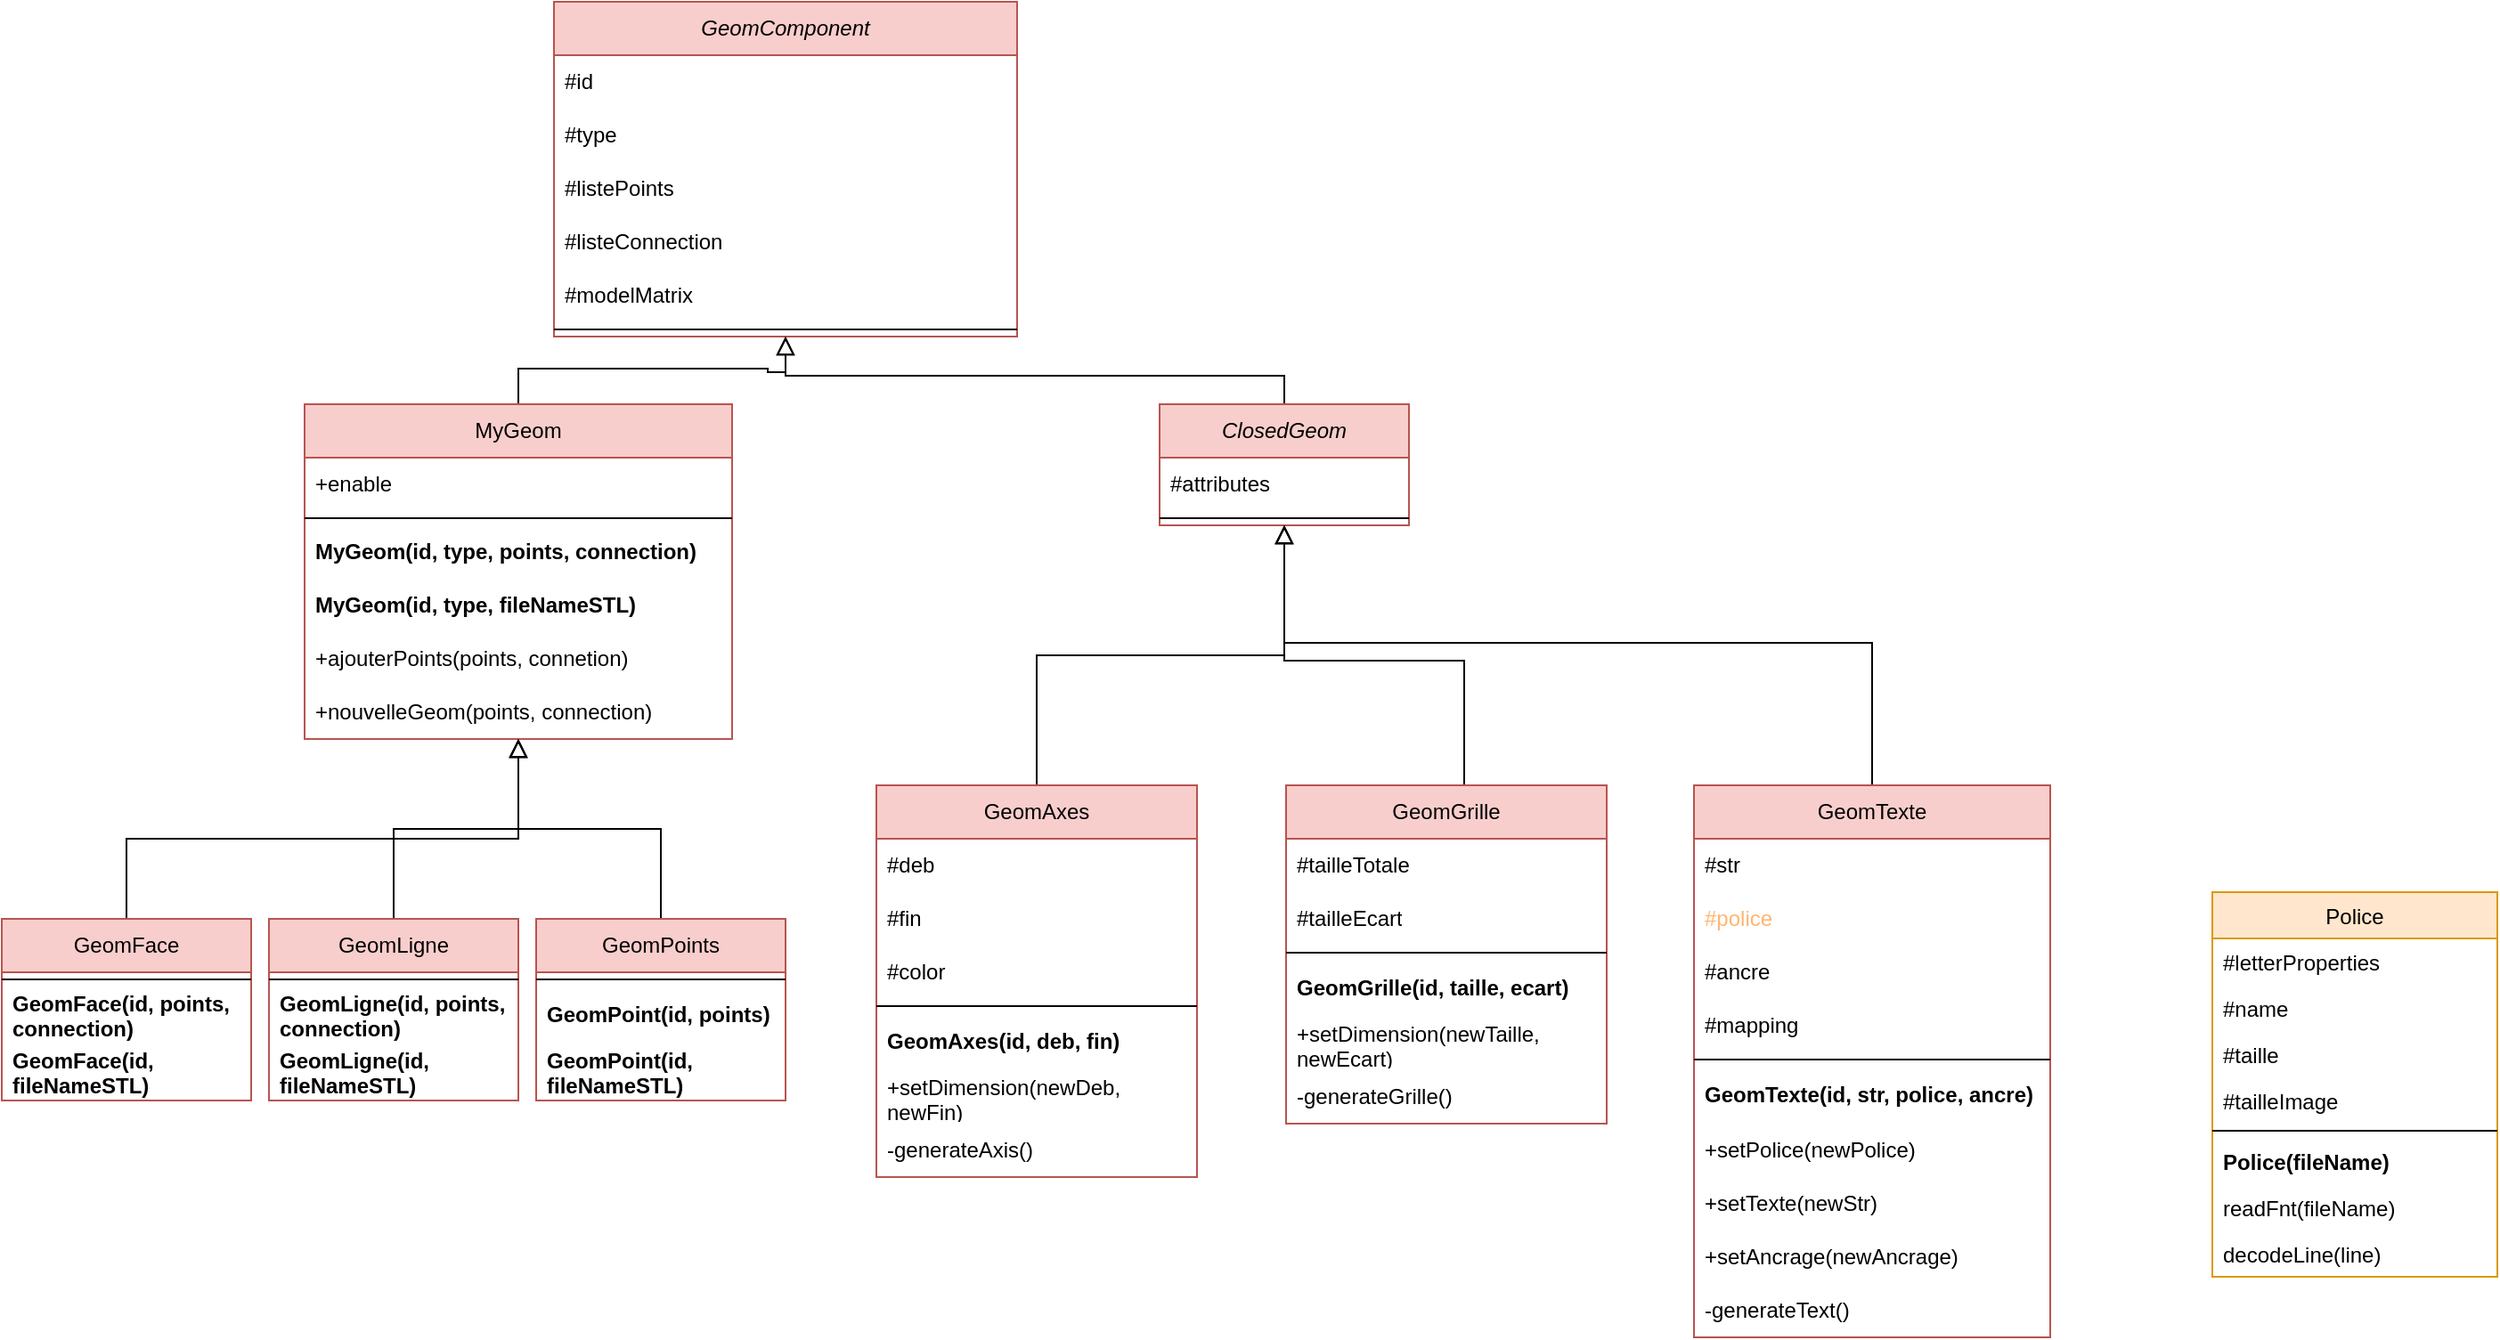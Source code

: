 <mxfile version="21.6.1" type="device">
  <diagram name="Page-1" id="yS_WpjF09PlQinqDMSA5">
    <mxGraphModel dx="1687" dy="993" grid="1" gridSize="10" guides="1" tooltips="1" connect="1" arrows="1" fold="1" page="1" pageScale="1" pageWidth="1169" pageHeight="827" math="0" shadow="0">
      <root>
        <mxCell id="0" />
        <mxCell id="1" parent="0" />
        <mxCell id="r2BFJluyy_Of8ebupzHU-2" value="&lt;i&gt;GeomComponent&lt;/i&gt;" style="swimlane;fontStyle=0;childLayout=stackLayout;horizontal=1;startSize=30;horizontalStack=0;resizeParent=1;resizeParentMax=0;resizeLast=0;collapsible=1;marginBottom=0;whiteSpace=wrap;html=1;fillColor=#f8cecc;strokeColor=#b85450;" parent="1" vertex="1">
          <mxGeometry x="329" y="30" width="260" height="188" as="geometry" />
        </mxCell>
        <mxCell id="r2BFJluyy_Of8ebupzHU-3" value="#id" style="text;align=left;verticalAlign=middle;spacingLeft=4;spacingRight=4;overflow=hidden;points=[[0,0.5],[1,0.5]];portConstraint=eastwest;rotatable=0;whiteSpace=wrap;html=1;" parent="r2BFJluyy_Of8ebupzHU-2" vertex="1">
          <mxGeometry y="30" width="260" height="30" as="geometry" />
        </mxCell>
        <mxCell id="r2BFJluyy_Of8ebupzHU-4" value="#type" style="text;align=left;verticalAlign=middle;spacingLeft=4;spacingRight=4;overflow=hidden;points=[[0,0.5],[1,0.5]];portConstraint=eastwest;rotatable=0;whiteSpace=wrap;html=1;" parent="r2BFJluyy_Of8ebupzHU-2" vertex="1">
          <mxGeometry y="60" width="260" height="30" as="geometry" />
        </mxCell>
        <mxCell id="r2BFJluyy_Of8ebupzHU-5" value="#listePoints" style="text;align=left;verticalAlign=middle;spacingLeft=4;spacingRight=4;overflow=hidden;points=[[0,0.5],[1,0.5]];portConstraint=eastwest;rotatable=0;whiteSpace=wrap;html=1;" parent="r2BFJluyy_Of8ebupzHU-2" vertex="1">
          <mxGeometry y="90" width="260" height="30" as="geometry" />
        </mxCell>
        <mxCell id="r2BFJluyy_Of8ebupzHU-6" value="#listeConnection" style="text;align=left;verticalAlign=middle;spacingLeft=4;spacingRight=4;overflow=hidden;points=[[0,0.5],[1,0.5]];portConstraint=eastwest;rotatable=0;whiteSpace=wrap;html=1;" parent="r2BFJluyy_Of8ebupzHU-2" vertex="1">
          <mxGeometry y="120" width="260" height="30" as="geometry" />
        </mxCell>
        <mxCell id="r2BFJluyy_Of8ebupzHU-7" value="#modelMatrix" style="text;align=left;verticalAlign=middle;spacingLeft=4;spacingRight=4;overflow=hidden;points=[[0,0.5],[1,0.5]];portConstraint=eastwest;rotatable=0;whiteSpace=wrap;html=1;" parent="r2BFJluyy_Of8ebupzHU-2" vertex="1">
          <mxGeometry y="150" width="260" height="30" as="geometry" />
        </mxCell>
        <mxCell id="r2BFJluyy_Of8ebupzHU-13" value="" style="line;html=1;strokeWidth=1;align=left;verticalAlign=middle;spacingTop=-1;spacingLeft=3;spacingRight=3;rotatable=0;labelPosition=right;points=[];portConstraint=eastwest;" parent="r2BFJluyy_Of8ebupzHU-2" vertex="1">
          <mxGeometry y="180" width="260" height="8" as="geometry" />
        </mxCell>
        <mxCell id="itdWGNfUH3MB75oMAnQP-39" style="edgeStyle=orthogonalEdgeStyle;rounded=0;orthogonalLoop=1;jettySize=auto;html=1;endArrow=block;endFill=0;endSize=8;" parent="1" source="r2BFJluyy_Of8ebupzHU-8" target="r2BFJluyy_Of8ebupzHU-2" edge="1">
          <mxGeometry relative="1" as="geometry" />
        </mxCell>
        <mxCell id="r2BFJluyy_Of8ebupzHU-8" value="MyGeom" style="swimlane;fontStyle=0;childLayout=stackLayout;horizontal=1;startSize=30;horizontalStack=0;resizeParent=1;resizeParentMax=0;resizeLast=0;collapsible=1;marginBottom=0;whiteSpace=wrap;html=1;swimlaneLine=1;fillColor=#f8cecc;strokeColor=#b85450;" parent="1" vertex="1">
          <mxGeometry x="189" y="256" width="240" height="188" as="geometry" />
        </mxCell>
        <mxCell id="r2BFJluyy_Of8ebupzHU-9" value="+enable" style="text;align=left;verticalAlign=middle;spacingLeft=4;spacingRight=4;overflow=hidden;points=[[0,0.5],[1,0.5]];portConstraint=eastwest;rotatable=0;whiteSpace=wrap;html=1;" parent="r2BFJluyy_Of8ebupzHU-8" vertex="1">
          <mxGeometry y="30" width="240" height="30" as="geometry" />
        </mxCell>
        <mxCell id="r2BFJluyy_Of8ebupzHU-14" value="" style="line;html=1;strokeWidth=1;align=left;verticalAlign=middle;spacingTop=-1;spacingLeft=3;spacingRight=3;rotatable=0;labelPosition=right;points=[];portConstraint=eastwest;" parent="r2BFJluyy_Of8ebupzHU-8" vertex="1">
          <mxGeometry y="60" width="240" height="8" as="geometry" />
        </mxCell>
        <mxCell id="r2BFJluyy_Of8ebupzHU-15" value="MyGeom(id, type, points, connection)" style="text;align=left;verticalAlign=middle;spacingLeft=4;spacingRight=4;overflow=hidden;points=[[0,0.5],[1,0.5]];portConstraint=eastwest;rotatable=0;whiteSpace=wrap;html=1;fontStyle=1" parent="r2BFJluyy_Of8ebupzHU-8" vertex="1">
          <mxGeometry y="68" width="240" height="30" as="geometry" />
        </mxCell>
        <mxCell id="EjD6VDFs-fe5w_S7KFaX-1" value="MyGeom(id, type, fileNameSTL)" style="text;align=left;verticalAlign=middle;spacingLeft=4;spacingRight=4;overflow=hidden;points=[[0,0.5],[1,0.5]];portConstraint=eastwest;rotatable=0;whiteSpace=wrap;html=1;fontStyle=1" parent="r2BFJluyy_Of8ebupzHU-8" vertex="1">
          <mxGeometry y="98" width="240" height="30" as="geometry" />
        </mxCell>
        <mxCell id="itdWGNfUH3MB75oMAnQP-1" value="+ajouterPoints(points, connetion)" style="text;align=left;verticalAlign=middle;spacingLeft=4;spacingRight=4;overflow=hidden;points=[[0,0.5],[1,0.5]];portConstraint=eastwest;rotatable=0;whiteSpace=wrap;html=1;" parent="r2BFJluyy_Of8ebupzHU-8" vertex="1">
          <mxGeometry y="128" width="240" height="30" as="geometry" />
        </mxCell>
        <mxCell id="r2BFJluyy_Of8ebupzHU-16" value="+nouvelleGeom(points, connection)" style="text;align=left;verticalAlign=middle;spacingLeft=4;spacingRight=4;overflow=hidden;points=[[0,0.5],[1,0.5]];portConstraint=eastwest;rotatable=0;whiteSpace=wrap;html=1;" parent="r2BFJluyy_Of8ebupzHU-8" vertex="1">
          <mxGeometry y="158" width="240" height="30" as="geometry" />
        </mxCell>
        <mxCell id="itdWGNfUH3MB75oMAnQP-38" style="edgeStyle=orthogonalEdgeStyle;rounded=0;orthogonalLoop=1;jettySize=auto;html=1;endArrow=block;endFill=0;endSize=8;" parent="1" source="r2BFJluyy_Of8ebupzHU-18" target="r2BFJluyy_Of8ebupzHU-8" edge="1">
          <mxGeometry relative="1" as="geometry">
            <Array as="points">
              <mxPoint x="89" y="500" />
              <mxPoint x="309" y="500" />
            </Array>
          </mxGeometry>
        </mxCell>
        <mxCell id="r2BFJluyy_Of8ebupzHU-18" value="GeomFace" style="swimlane;fontStyle=0;childLayout=stackLayout;horizontal=1;startSize=30;horizontalStack=0;resizeParent=1;resizeParentMax=0;resizeLast=0;collapsible=1;marginBottom=0;whiteSpace=wrap;html=1;swimlaneLine=1;fillColor=#f8cecc;strokeColor=#b85450;" parent="1" vertex="1">
          <mxGeometry x="19" y="545" width="140" height="102" as="geometry" />
        </mxCell>
        <mxCell id="r2BFJluyy_Of8ebupzHU-20" value="" style="line;html=1;strokeWidth=1;align=left;verticalAlign=middle;spacingTop=-1;spacingLeft=3;spacingRight=3;rotatable=0;labelPosition=right;points=[];portConstraint=eastwest;" parent="r2BFJluyy_Of8ebupzHU-18" vertex="1">
          <mxGeometry y="30" width="140" height="8" as="geometry" />
        </mxCell>
        <mxCell id="itdWGNfUH3MB75oMAnQP-2" value="GeomFace(id, points, connection)" style="text;align=left;verticalAlign=middle;spacingLeft=4;spacingRight=4;overflow=hidden;points=[[0,0.5],[1,0.5]];portConstraint=eastwest;rotatable=0;whiteSpace=wrap;html=1;fontStyle=1" parent="r2BFJluyy_Of8ebupzHU-18" vertex="1">
          <mxGeometry y="38" width="140" height="32" as="geometry" />
        </mxCell>
        <mxCell id="EjD6VDFs-fe5w_S7KFaX-2" value="GeomFace(id, fileNameSTL)" style="text;align=left;verticalAlign=middle;spacingLeft=4;spacingRight=4;overflow=hidden;points=[[0,0.5],[1,0.5]];portConstraint=eastwest;rotatable=0;whiteSpace=wrap;html=1;fontStyle=1" parent="r2BFJluyy_Of8ebupzHU-18" vertex="1">
          <mxGeometry y="70" width="140" height="32" as="geometry" />
        </mxCell>
        <mxCell id="itdWGNfUH3MB75oMAnQP-37" style="edgeStyle=orthogonalEdgeStyle;rounded=0;orthogonalLoop=1;jettySize=auto;html=1;endArrow=block;endFill=0;endSize=8;" parent="1" source="r2BFJluyy_Of8ebupzHU-23" target="r2BFJluyy_Of8ebupzHU-8" edge="1">
          <mxGeometry relative="1" as="geometry" />
        </mxCell>
        <mxCell id="r2BFJluyy_Of8ebupzHU-23" value="GeomLigne" style="swimlane;fontStyle=0;childLayout=stackLayout;horizontal=1;startSize=30;horizontalStack=0;resizeParent=1;resizeParentMax=0;resizeLast=0;collapsible=1;marginBottom=0;whiteSpace=wrap;html=1;swimlaneLine=1;fillColor=#f8cecc;strokeColor=#b85450;" parent="1" vertex="1">
          <mxGeometry x="169" y="545" width="140" height="102" as="geometry" />
        </mxCell>
        <mxCell id="r2BFJluyy_Of8ebupzHU-24" value="" style="line;html=1;strokeWidth=1;align=left;verticalAlign=middle;spacingTop=-1;spacingLeft=3;spacingRight=3;rotatable=0;labelPosition=right;points=[];portConstraint=eastwest;" parent="r2BFJluyy_Of8ebupzHU-23" vertex="1">
          <mxGeometry y="30" width="140" height="8" as="geometry" />
        </mxCell>
        <mxCell id="itdWGNfUH3MB75oMAnQP-6" value="GeomLigne(id, points, connection)" style="text;align=left;verticalAlign=middle;spacingLeft=4;spacingRight=4;overflow=hidden;points=[[0,0.5],[1,0.5]];portConstraint=eastwest;rotatable=0;whiteSpace=wrap;html=1;fontStyle=1" parent="r2BFJluyy_Of8ebupzHU-23" vertex="1">
          <mxGeometry y="38" width="140" height="32" as="geometry" />
        </mxCell>
        <mxCell id="EjD6VDFs-fe5w_S7KFaX-3" value="GeomLigne(id, fileNameSTL)" style="text;align=left;verticalAlign=middle;spacingLeft=4;spacingRight=4;overflow=hidden;points=[[0,0.5],[1,0.5]];portConstraint=eastwest;rotatable=0;whiteSpace=wrap;html=1;fontStyle=1" parent="r2BFJluyy_Of8ebupzHU-23" vertex="1">
          <mxGeometry y="70" width="140" height="32" as="geometry" />
        </mxCell>
        <mxCell id="itdWGNfUH3MB75oMAnQP-36" style="edgeStyle=orthogonalEdgeStyle;rounded=0;orthogonalLoop=1;jettySize=auto;html=1;endArrow=block;endFill=0;endSize=8;" parent="1" source="r2BFJluyy_Of8ebupzHU-25" target="r2BFJluyy_Of8ebupzHU-8" edge="1">
          <mxGeometry relative="1" as="geometry" />
        </mxCell>
        <mxCell id="r2BFJluyy_Of8ebupzHU-25" value="GeomPoints" style="swimlane;fontStyle=0;childLayout=stackLayout;horizontal=1;startSize=30;horizontalStack=0;resizeParent=1;resizeParentMax=0;resizeLast=0;collapsible=1;marginBottom=0;whiteSpace=wrap;html=1;swimlaneLine=1;fillColor=#f8cecc;strokeColor=#b85450;" parent="1" vertex="1">
          <mxGeometry x="319" y="545" width="140" height="102" as="geometry" />
        </mxCell>
        <mxCell id="r2BFJluyy_Of8ebupzHU-26" value="" style="line;html=1;strokeWidth=1;align=left;verticalAlign=middle;spacingTop=-1;spacingLeft=3;spacingRight=3;rotatable=0;labelPosition=right;points=[];portConstraint=eastwest;" parent="r2BFJluyy_Of8ebupzHU-25" vertex="1">
          <mxGeometry y="30" width="140" height="8" as="geometry" />
        </mxCell>
        <mxCell id="itdWGNfUH3MB75oMAnQP-7" value="GeomPoint(id, points)" style="text;align=left;verticalAlign=middle;spacingLeft=4;spacingRight=4;overflow=hidden;points=[[0,0.5],[1,0.5]];portConstraint=eastwest;rotatable=0;whiteSpace=wrap;html=1;fontStyle=1" parent="r2BFJluyy_Of8ebupzHU-25" vertex="1">
          <mxGeometry y="38" width="140" height="32" as="geometry" />
        </mxCell>
        <mxCell id="EjD6VDFs-fe5w_S7KFaX-4" value="GeomPoint(id, fileNameSTL)" style="text;align=left;verticalAlign=middle;spacingLeft=4;spacingRight=4;overflow=hidden;points=[[0,0.5],[1,0.5]];portConstraint=eastwest;rotatable=0;whiteSpace=wrap;html=1;fontStyle=1" parent="r2BFJluyy_Of8ebupzHU-25" vertex="1">
          <mxGeometry y="70" width="140" height="32" as="geometry" />
        </mxCell>
        <mxCell id="itdWGNfUH3MB75oMAnQP-40" style="edgeStyle=orthogonalEdgeStyle;rounded=0;orthogonalLoop=1;jettySize=auto;html=1;endArrow=block;endFill=0;endSize=8;" parent="1" source="r2BFJluyy_Of8ebupzHU-27" target="r2BFJluyy_Of8ebupzHU-2" edge="1">
          <mxGeometry relative="1" as="geometry">
            <Array as="points">
              <mxPoint x="739" y="240" />
              <mxPoint x="459" y="240" />
            </Array>
          </mxGeometry>
        </mxCell>
        <mxCell id="r2BFJluyy_Of8ebupzHU-27" value="&lt;i&gt;ClosedGeom&lt;/i&gt;" style="swimlane;fontStyle=0;childLayout=stackLayout;horizontal=1;startSize=30;horizontalStack=0;resizeParent=1;resizeParentMax=0;resizeLast=0;collapsible=1;marginBottom=0;whiteSpace=wrap;html=1;swimlaneLine=1;fillColor=#f8cecc;strokeColor=#b85450;" parent="1" vertex="1">
          <mxGeometry x="669" y="256" width="140" height="68" as="geometry" />
        </mxCell>
        <mxCell id="itdWGNfUH3MB75oMAnQP-18" value="#attributes" style="text;align=left;verticalAlign=middle;spacingLeft=4;spacingRight=4;overflow=hidden;points=[[0,0.5],[1,0.5]];portConstraint=eastwest;rotatable=0;whiteSpace=wrap;html=1;" parent="r2BFJluyy_Of8ebupzHU-27" vertex="1">
          <mxGeometry y="30" width="140" height="30" as="geometry" />
        </mxCell>
        <mxCell id="r2BFJluyy_Of8ebupzHU-29" value="" style="line;html=1;strokeWidth=1;align=left;verticalAlign=middle;spacingTop=-1;spacingLeft=3;spacingRight=3;rotatable=0;labelPosition=right;points=[];portConstraint=eastwest;" parent="r2BFJluyy_Of8ebupzHU-27" vertex="1">
          <mxGeometry y="60" width="140" height="8" as="geometry" />
        </mxCell>
        <mxCell id="itdWGNfUH3MB75oMAnQP-33" style="edgeStyle=orthogonalEdgeStyle;rounded=0;orthogonalLoop=1;jettySize=auto;html=1;endArrow=block;endFill=0;endSize=8;" parent="1" source="r2BFJluyy_Of8ebupzHU-32" target="r2BFJluyy_Of8ebupzHU-27" edge="1">
          <mxGeometry relative="1" as="geometry" />
        </mxCell>
        <mxCell id="r2BFJluyy_Of8ebupzHU-32" value="GeomAxes" style="swimlane;fontStyle=0;childLayout=stackLayout;horizontal=1;startSize=30;horizontalStack=0;resizeParent=1;resizeParentMax=0;resizeLast=0;collapsible=1;marginBottom=0;whiteSpace=wrap;html=1;swimlaneLine=1;fillColor=#f8cecc;strokeColor=#b85450;" parent="1" vertex="1">
          <mxGeometry x="510" y="470" width="180" height="220" as="geometry" />
        </mxCell>
        <mxCell id="itdWGNfUH3MB75oMAnQP-19" value="#deb" style="text;align=left;verticalAlign=middle;spacingLeft=4;spacingRight=4;overflow=hidden;points=[[0,0.5],[1,0.5]];portConstraint=eastwest;rotatable=0;whiteSpace=wrap;html=1;" parent="r2BFJluyy_Of8ebupzHU-32" vertex="1">
          <mxGeometry y="30" width="180" height="30" as="geometry" />
        </mxCell>
        <mxCell id="itdWGNfUH3MB75oMAnQP-20" value="#fin" style="text;align=left;verticalAlign=middle;spacingLeft=4;spacingRight=4;overflow=hidden;points=[[0,0.5],[1,0.5]];portConstraint=eastwest;rotatable=0;whiteSpace=wrap;html=1;" parent="r2BFJluyy_Of8ebupzHU-32" vertex="1">
          <mxGeometry y="60" width="180" height="30" as="geometry" />
        </mxCell>
        <mxCell id="itdWGNfUH3MB75oMAnQP-21" value="#color" style="text;align=left;verticalAlign=middle;spacingLeft=4;spacingRight=4;overflow=hidden;points=[[0,0.5],[1,0.5]];portConstraint=eastwest;rotatable=0;whiteSpace=wrap;html=1;" parent="r2BFJluyy_Of8ebupzHU-32" vertex="1">
          <mxGeometry y="90" width="180" height="30" as="geometry" />
        </mxCell>
        <mxCell id="r2BFJluyy_Of8ebupzHU-33" value="" style="line;html=1;strokeWidth=1;align=left;verticalAlign=middle;spacingTop=-1;spacingLeft=3;spacingRight=3;rotatable=0;labelPosition=right;points=[];portConstraint=eastwest;" parent="r2BFJluyy_Of8ebupzHU-32" vertex="1">
          <mxGeometry y="120" width="180" height="8" as="geometry" />
        </mxCell>
        <mxCell id="itdWGNfUH3MB75oMAnQP-22" value="GeomAxes(id, deb, fin)" style="text;align=left;verticalAlign=middle;spacingLeft=4;spacingRight=4;overflow=hidden;points=[[0,0.5],[1,0.5]];portConstraint=eastwest;rotatable=0;whiteSpace=wrap;html=1;fontStyle=1" parent="r2BFJluyy_Of8ebupzHU-32" vertex="1">
          <mxGeometry y="128" width="180" height="32" as="geometry" />
        </mxCell>
        <mxCell id="itdWGNfUH3MB75oMAnQP-23" value="+setDimension(newDeb, newFin)" style="text;align=left;verticalAlign=middle;spacingLeft=4;spacingRight=4;overflow=hidden;points=[[0,0.5],[1,0.5]];portConstraint=eastwest;rotatable=0;whiteSpace=wrap;html=1;" parent="r2BFJluyy_Of8ebupzHU-32" vertex="1">
          <mxGeometry y="160" width="180" height="30" as="geometry" />
        </mxCell>
        <mxCell id="itdWGNfUH3MB75oMAnQP-24" value="-generateAxis()" style="text;align=left;verticalAlign=middle;spacingLeft=4;spacingRight=4;overflow=hidden;points=[[0,0.5],[1,0.5]];portConstraint=eastwest;rotatable=0;whiteSpace=wrap;html=1;" parent="r2BFJluyy_Of8ebupzHU-32" vertex="1">
          <mxGeometry y="190" width="180" height="30" as="geometry" />
        </mxCell>
        <mxCell id="itdWGNfUH3MB75oMAnQP-34" style="edgeStyle=orthogonalEdgeStyle;rounded=0;orthogonalLoop=1;jettySize=auto;html=1;endArrow=block;endFill=0;endSize=8;" parent="1" source="r2BFJluyy_Of8ebupzHU-34" target="r2BFJluyy_Of8ebupzHU-27" edge="1">
          <mxGeometry relative="1" as="geometry">
            <Array as="points">
              <mxPoint x="1069" y="390" />
              <mxPoint x="739" y="390" />
            </Array>
          </mxGeometry>
        </mxCell>
        <mxCell id="r2BFJluyy_Of8ebupzHU-34" value="GeomTexte" style="swimlane;fontStyle=0;childLayout=stackLayout;horizontal=1;startSize=30;horizontalStack=0;resizeParent=1;resizeParentMax=0;resizeLast=0;collapsible=1;marginBottom=0;whiteSpace=wrap;html=1;swimlaneLine=1;fillColor=#f8cecc;strokeColor=#b85450;" parent="1" vertex="1">
          <mxGeometry x="969" y="470" width="200" height="310" as="geometry" />
        </mxCell>
        <mxCell id="itdWGNfUH3MB75oMAnQP-8" value="#str" style="text;align=left;verticalAlign=middle;spacingLeft=4;spacingRight=4;overflow=hidden;points=[[0,0.5],[1,0.5]];portConstraint=eastwest;rotatable=0;whiteSpace=wrap;html=1;" parent="r2BFJluyy_Of8ebupzHU-34" vertex="1">
          <mxGeometry y="30" width="200" height="30" as="geometry" />
        </mxCell>
        <mxCell id="itdWGNfUH3MB75oMAnQP-9" value="#police" style="text;align=left;verticalAlign=middle;spacingLeft=4;spacingRight=4;overflow=hidden;points=[[0,0.5],[1,0.5]];portConstraint=eastwest;rotatable=0;whiteSpace=wrap;html=1;fontColor=#FFB570;" parent="r2BFJluyy_Of8ebupzHU-34" vertex="1">
          <mxGeometry y="60" width="200" height="30" as="geometry" />
        </mxCell>
        <mxCell id="itdWGNfUH3MB75oMAnQP-12" value="#ancre" style="text;align=left;verticalAlign=middle;spacingLeft=4;spacingRight=4;overflow=hidden;points=[[0,0.5],[1,0.5]];portConstraint=eastwest;rotatable=0;whiteSpace=wrap;html=1;" parent="r2BFJluyy_Of8ebupzHU-34" vertex="1">
          <mxGeometry y="90" width="200" height="30" as="geometry" />
        </mxCell>
        <mxCell id="itdWGNfUH3MB75oMAnQP-11" value="#mapping" style="text;align=left;verticalAlign=middle;spacingLeft=4;spacingRight=4;overflow=hidden;points=[[0,0.5],[1,0.5]];portConstraint=eastwest;rotatable=0;whiteSpace=wrap;html=1;" parent="r2BFJluyy_Of8ebupzHU-34" vertex="1">
          <mxGeometry y="120" width="200" height="30" as="geometry" />
        </mxCell>
        <mxCell id="r2BFJluyy_Of8ebupzHU-35" value="" style="line;html=1;strokeWidth=1;align=left;verticalAlign=middle;spacingTop=-1;spacingLeft=3;spacingRight=3;rotatable=0;labelPosition=right;points=[];portConstraint=eastwest;" parent="r2BFJluyy_Of8ebupzHU-34" vertex="1">
          <mxGeometry y="150" width="200" height="8" as="geometry" />
        </mxCell>
        <mxCell id="itdWGNfUH3MB75oMAnQP-14" value="GeomTexte(id, str, police, ancre)" style="text;align=left;verticalAlign=middle;spacingLeft=4;spacingRight=4;overflow=hidden;points=[[0,0.5],[1,0.5]];portConstraint=eastwest;rotatable=0;whiteSpace=wrap;html=1;fontStyle=1" parent="r2BFJluyy_Of8ebupzHU-34" vertex="1">
          <mxGeometry y="158" width="200" height="32" as="geometry" />
        </mxCell>
        <mxCell id="itdWGNfUH3MB75oMAnQP-13" value="+setPolice(newPolice)" style="text;align=left;verticalAlign=middle;spacingLeft=4;spacingRight=4;overflow=hidden;points=[[0,0.5],[1,0.5]];portConstraint=eastwest;rotatable=0;whiteSpace=wrap;html=1;" parent="r2BFJluyy_Of8ebupzHU-34" vertex="1">
          <mxGeometry y="190" width="200" height="30" as="geometry" />
        </mxCell>
        <mxCell id="itdWGNfUH3MB75oMAnQP-15" value="+setTexte(newStr)" style="text;align=left;verticalAlign=middle;spacingLeft=4;spacingRight=4;overflow=hidden;points=[[0,0.5],[1,0.5]];portConstraint=eastwest;rotatable=0;whiteSpace=wrap;html=1;" parent="r2BFJluyy_Of8ebupzHU-34" vertex="1">
          <mxGeometry y="220" width="200" height="30" as="geometry" />
        </mxCell>
        <mxCell id="itdWGNfUH3MB75oMAnQP-16" value="+setAncrage(newAncrage)" style="text;align=left;verticalAlign=middle;spacingLeft=4;spacingRight=4;overflow=hidden;points=[[0,0.5],[1,0.5]];portConstraint=eastwest;rotatable=0;whiteSpace=wrap;html=1;" parent="r2BFJluyy_Of8ebupzHU-34" vertex="1">
          <mxGeometry y="250" width="200" height="30" as="geometry" />
        </mxCell>
        <mxCell id="itdWGNfUH3MB75oMAnQP-17" value="-generateText()" style="text;align=left;verticalAlign=middle;spacingLeft=4;spacingRight=4;overflow=hidden;points=[[0,0.5],[1,0.5]];portConstraint=eastwest;rotatable=0;whiteSpace=wrap;html=1;" parent="r2BFJluyy_Of8ebupzHU-34" vertex="1">
          <mxGeometry y="280" width="200" height="30" as="geometry" />
        </mxCell>
        <mxCell id="itdWGNfUH3MB75oMAnQP-35" style="edgeStyle=orthogonalEdgeStyle;rounded=0;orthogonalLoop=1;jettySize=auto;html=1;endArrow=block;endFill=0;endSize=8;" parent="1" source="itdWGNfUH3MB75oMAnQP-25" target="r2BFJluyy_Of8ebupzHU-27" edge="1">
          <mxGeometry relative="1" as="geometry">
            <Array as="points">
              <mxPoint x="840" y="400" />
              <mxPoint x="739" y="400" />
            </Array>
          </mxGeometry>
        </mxCell>
        <mxCell id="itdWGNfUH3MB75oMAnQP-25" value="GeomGrille" style="swimlane;fontStyle=0;childLayout=stackLayout;horizontal=1;startSize=30;horizontalStack=0;resizeParent=1;resizeParentMax=0;resizeLast=0;collapsible=1;marginBottom=0;whiteSpace=wrap;html=1;swimlaneLine=1;fillColor=#f8cecc;strokeColor=#b85450;" parent="1" vertex="1">
          <mxGeometry x="740" y="470" width="180" height="190" as="geometry" />
        </mxCell>
        <mxCell id="itdWGNfUH3MB75oMAnQP-26" value="#tailleTotale" style="text;align=left;verticalAlign=middle;spacingLeft=4;spacingRight=4;overflow=hidden;points=[[0,0.5],[1,0.5]];portConstraint=eastwest;rotatable=0;whiteSpace=wrap;html=1;" parent="itdWGNfUH3MB75oMAnQP-25" vertex="1">
          <mxGeometry y="30" width="180" height="30" as="geometry" />
        </mxCell>
        <mxCell id="itdWGNfUH3MB75oMAnQP-27" value="#tailleEcart" style="text;align=left;verticalAlign=middle;spacingLeft=4;spacingRight=4;overflow=hidden;points=[[0,0.5],[1,0.5]];portConstraint=eastwest;rotatable=0;whiteSpace=wrap;html=1;" parent="itdWGNfUH3MB75oMAnQP-25" vertex="1">
          <mxGeometry y="60" width="180" height="30" as="geometry" />
        </mxCell>
        <mxCell id="itdWGNfUH3MB75oMAnQP-29" value="" style="line;html=1;strokeWidth=1;align=left;verticalAlign=middle;spacingTop=-1;spacingLeft=3;spacingRight=3;rotatable=0;labelPosition=right;points=[];portConstraint=eastwest;" parent="itdWGNfUH3MB75oMAnQP-25" vertex="1">
          <mxGeometry y="90" width="180" height="8" as="geometry" />
        </mxCell>
        <mxCell id="itdWGNfUH3MB75oMAnQP-30" value="GeomGrille(id, taille, ecart)" style="text;align=left;verticalAlign=middle;spacingLeft=4;spacingRight=4;overflow=hidden;points=[[0,0.5],[1,0.5]];portConstraint=eastwest;rotatable=0;whiteSpace=wrap;html=1;fontStyle=1" parent="itdWGNfUH3MB75oMAnQP-25" vertex="1">
          <mxGeometry y="98" width="180" height="32" as="geometry" />
        </mxCell>
        <mxCell id="itdWGNfUH3MB75oMAnQP-31" value="+setDimension(newTaille, newEcart)" style="text;align=left;verticalAlign=middle;spacingLeft=4;spacingRight=4;overflow=hidden;points=[[0,0.5],[1,0.5]];portConstraint=eastwest;rotatable=0;whiteSpace=wrap;html=1;" parent="itdWGNfUH3MB75oMAnQP-25" vertex="1">
          <mxGeometry y="130" width="180" height="30" as="geometry" />
        </mxCell>
        <mxCell id="itdWGNfUH3MB75oMAnQP-32" value="-generateGrille()" style="text;align=left;verticalAlign=middle;spacingLeft=4;spacingRight=4;overflow=hidden;points=[[0,0.5],[1,0.5]];portConstraint=eastwest;rotatable=0;whiteSpace=wrap;html=1;" parent="itdWGNfUH3MB75oMAnQP-25" vertex="1">
          <mxGeometry y="160" width="180" height="30" as="geometry" />
        </mxCell>
        <mxCell id="WjNQaVxeVYf1pGkjLmes-1" value="Police" style="swimlane;fontStyle=0;align=center;verticalAlign=top;childLayout=stackLayout;horizontal=1;startSize=26;horizontalStack=0;resizeParent=1;resizeLast=0;collapsible=1;marginBottom=0;rounded=0;shadow=0;strokeWidth=1;fillColor=#ffe6cc;strokeColor=#d79b00;" vertex="1" parent="1">
          <mxGeometry x="1260" y="530" width="160" height="216" as="geometry">
            <mxRectangle x="230" y="140" width="160" height="26" as="alternateBounds" />
          </mxGeometry>
        </mxCell>
        <mxCell id="WjNQaVxeVYf1pGkjLmes-2" value="#letterProperties" style="text;align=left;verticalAlign=top;spacingLeft=4;spacingRight=4;overflow=hidden;rotatable=0;points=[[0,0.5],[1,0.5]];portConstraint=eastwest;" vertex="1" parent="WjNQaVxeVYf1pGkjLmes-1">
          <mxGeometry y="26" width="160" height="26" as="geometry" />
        </mxCell>
        <mxCell id="WjNQaVxeVYf1pGkjLmes-3" value="#name" style="text;align=left;verticalAlign=top;spacingLeft=4;spacingRight=4;overflow=hidden;rotatable=0;points=[[0,0.5],[1,0.5]];portConstraint=eastwest;rounded=0;shadow=0;html=0;" vertex="1" parent="WjNQaVxeVYf1pGkjLmes-1">
          <mxGeometry y="52" width="160" height="26" as="geometry" />
        </mxCell>
        <mxCell id="WjNQaVxeVYf1pGkjLmes-4" value="#taille" style="text;align=left;verticalAlign=top;spacingLeft=4;spacingRight=4;overflow=hidden;rotatable=0;points=[[0,0.5],[1,0.5]];portConstraint=eastwest;rounded=0;shadow=0;html=0;" vertex="1" parent="WjNQaVxeVYf1pGkjLmes-1">
          <mxGeometry y="78" width="160" height="26" as="geometry" />
        </mxCell>
        <mxCell id="WjNQaVxeVYf1pGkjLmes-5" value="#tailleImage" style="text;align=left;verticalAlign=top;spacingLeft=4;spacingRight=4;overflow=hidden;rotatable=0;points=[[0,0.5],[1,0.5]];portConstraint=eastwest;rounded=0;shadow=0;html=0;" vertex="1" parent="WjNQaVxeVYf1pGkjLmes-1">
          <mxGeometry y="104" width="160" height="26" as="geometry" />
        </mxCell>
        <mxCell id="WjNQaVxeVYf1pGkjLmes-6" value="" style="line;html=1;strokeWidth=1;align=left;verticalAlign=middle;spacingTop=-1;spacingLeft=3;spacingRight=3;rotatable=0;labelPosition=right;points=[];portConstraint=eastwest;" vertex="1" parent="WjNQaVxeVYf1pGkjLmes-1">
          <mxGeometry y="130" width="160" height="8" as="geometry" />
        </mxCell>
        <mxCell id="WjNQaVxeVYf1pGkjLmes-7" value="Police(fileName)" style="text;align=left;verticalAlign=top;spacingLeft=4;spacingRight=4;overflow=hidden;rotatable=0;points=[[0,0.5],[1,0.5]];portConstraint=eastwest;rounded=0;shadow=0;html=0;fontStyle=1" vertex="1" parent="WjNQaVxeVYf1pGkjLmes-1">
          <mxGeometry y="138" width="160" height="26" as="geometry" />
        </mxCell>
        <mxCell id="WjNQaVxeVYf1pGkjLmes-8" value="readFnt(fileName)" style="text;align=left;verticalAlign=top;spacingLeft=4;spacingRight=4;overflow=hidden;rotatable=0;points=[[0,0.5],[1,0.5]];portConstraint=eastwest;rounded=0;shadow=0;html=0;" vertex="1" parent="WjNQaVxeVYf1pGkjLmes-1">
          <mxGeometry y="164" width="160" height="26" as="geometry" />
        </mxCell>
        <mxCell id="WjNQaVxeVYf1pGkjLmes-9" value="decodeLine(line)" style="text;align=left;verticalAlign=top;spacingLeft=4;spacingRight=4;overflow=hidden;rotatable=0;points=[[0,0.5],[1,0.5]];portConstraint=eastwest;rounded=0;shadow=0;html=0;" vertex="1" parent="WjNQaVxeVYf1pGkjLmes-1">
          <mxGeometry y="190" width="160" height="26" as="geometry" />
        </mxCell>
      </root>
    </mxGraphModel>
  </diagram>
</mxfile>
